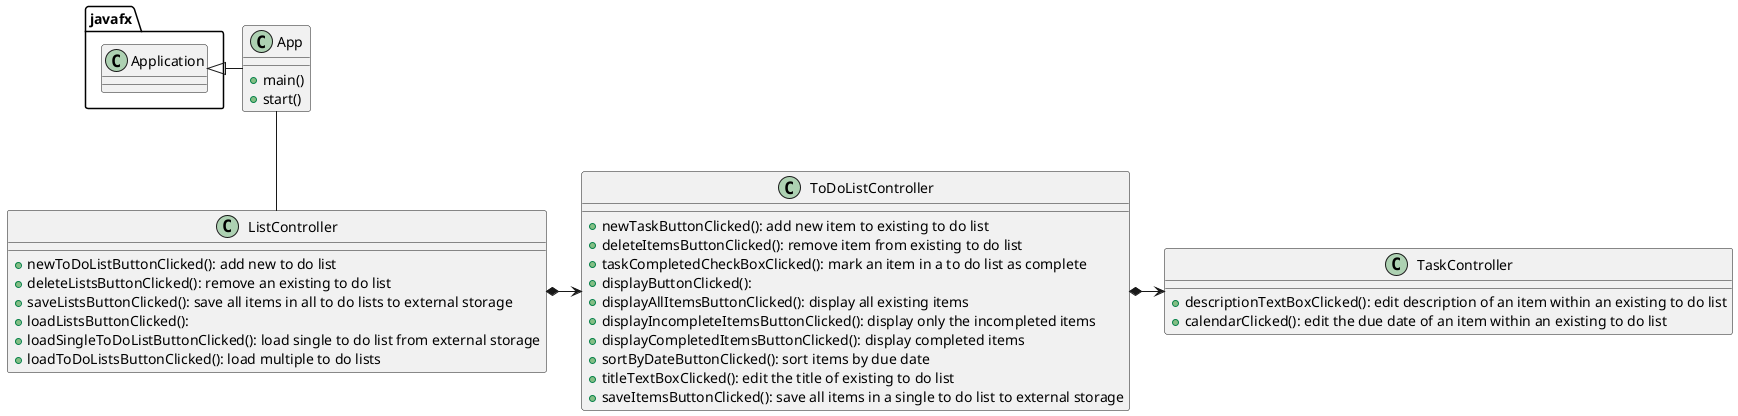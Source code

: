 @startuml
'https://plantuml.com/sequence-diagram

class App {
    + main()
    + start()
}

class ListController {
    + newToDoListButtonClicked(): add new to do list
    + deleteListsButtonClicked(): remove an existing to do list
    + saveListsButtonClicked(): save all items in all to do lists to external storage
    + loadListsButtonClicked():
        + loadSingleToDoListButtonClicked(): load single to do list from external storage
        + loadToDoListsButtonClicked(): load multiple to do lists
}

class ToDoListController {
    + newTaskButtonClicked(): add new item to existing to do list
    + deleteItemsButtonClicked(): remove item from existing to do list
    + taskCompletedCheckBoxClicked(): mark an item in a to do list as complete
    + displayButtonClicked():
        + displayAllItemsButtonClicked(): display all existing items
        + displayIncompleteItemsButtonClicked(): display only the incompleted items
        + displayCompletedItemsButtonClicked(): display completed items
    + sortByDateButtonClicked(): sort items by due date
    + titleTextBoxClicked(): edit the title of existing to do list
    + saveItemsButtonClicked(): save all items in a single to do list to external storage
}

class TaskController {
    + descriptionTextBoxClicked(): edit description of an item within an existing to do list
    + calendarClicked(): edit the due date of an item within an existing to do list
}

javafx.Application <|- App
App -- ListController
ListController *-> ToDoListController
ToDoListController *-> TaskController

@enduml